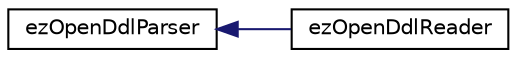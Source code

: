 digraph "Graphical Class Hierarchy"
{
 // LATEX_PDF_SIZE
  edge [fontname="Helvetica",fontsize="10",labelfontname="Helvetica",labelfontsize="10"];
  node [fontname="Helvetica",fontsize="10",shape=record];
  rankdir="LR";
  Node0 [label="ezOpenDdlParser",height=0.2,width=0.4,color="black", fillcolor="white", style="filled",URL="$d8/d21/classez_open_ddl_parser.htm",tooltip="A low level parser for the OpenDDL format. It can incrementally parse the structure,..."];
  Node0 -> Node1 [dir="back",color="midnightblue",fontsize="10",style="solid",fontname="Helvetica"];
  Node1 [label="ezOpenDdlReader",height=0.2,width=0.4,color="black", fillcolor="white", style="filled",URL="$d1/da2/classez_open_ddl_reader.htm",tooltip="An OpenDDL reader parses an entire DDL document and creates an in-memory representation of the docume..."];
}
